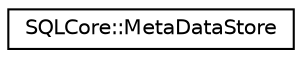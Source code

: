 digraph "Graphical Class Hierarchy"
{
 // LATEX_PDF_SIZE
  edge [fontname="Helvetica",fontsize="10",labelfontname="Helvetica",labelfontsize="10"];
  node [fontname="Helvetica",fontsize="10",shape=record];
  rankdir="LR";
  Node0 [label="SQLCore::MetaDataStore",height=0.2,width=0.4,color="black", fillcolor="white", style="filled",URL="$class_s_q_l_core_1_1_meta_data_store.html",tooltip=" "];
}
